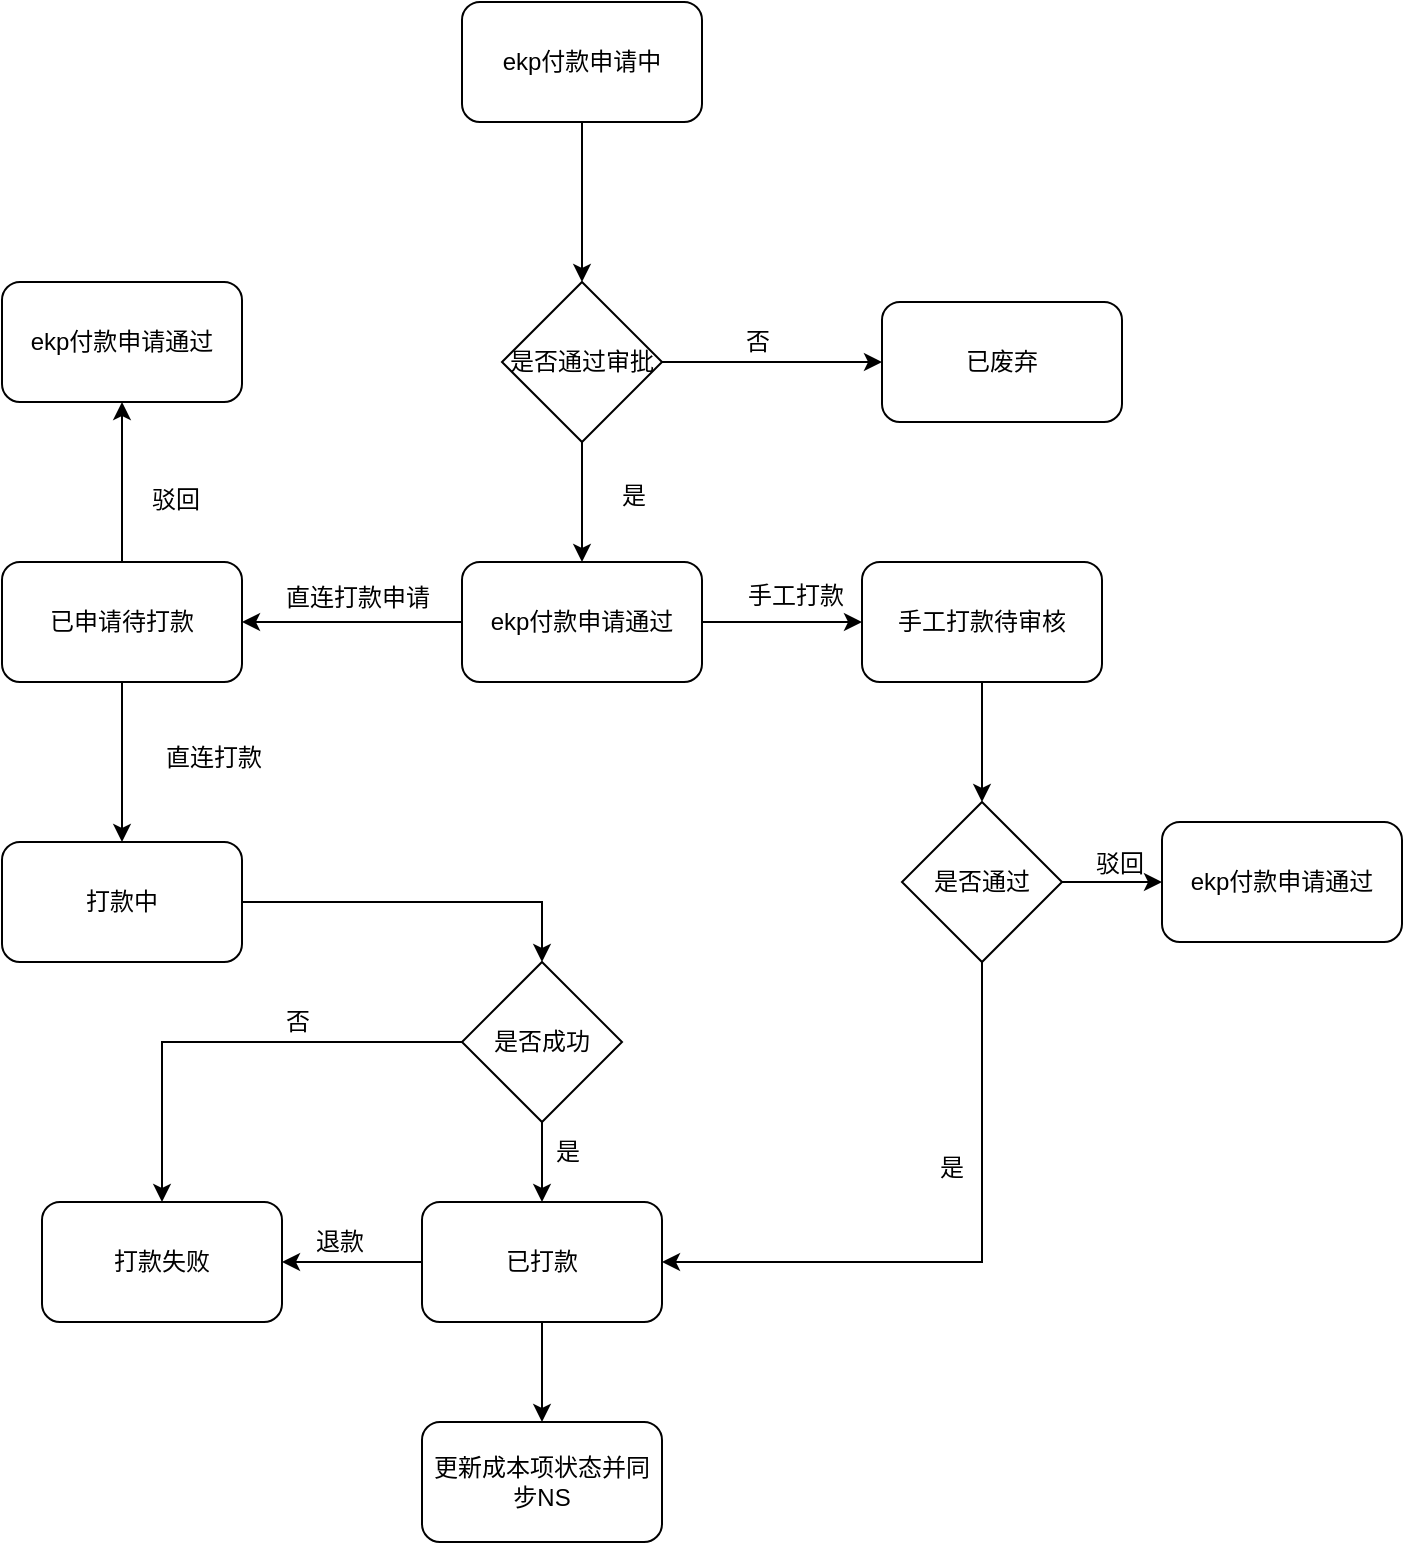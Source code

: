 <mxfile version="10.8.2" type="github"><diagram id="2F4iaKzYAWlz11B2rAur" name="第 1 页"><mxGraphModel dx="1339" dy="784" grid="1" gridSize="10" guides="1" tooltips="1" connect="1" arrows="1" fold="1" page="1" pageScale="1" pageWidth="850" pageHeight="2300" math="0" shadow="0"><root><mxCell id="0"/><mxCell id="1" parent="0"/><mxCell id="58ZkgZauLscA_k6v3U8R-3" style="edgeStyle=orthogonalEdgeStyle;rounded=0;orthogonalLoop=1;jettySize=auto;html=1;exitX=0.5;exitY=1;exitDx=0;exitDy=0;" edge="1" parent="1" source="58ZkgZauLscA_k6v3U8R-1" target="58ZkgZauLscA_k6v3U8R-2"><mxGeometry relative="1" as="geometry"/></mxCell><mxCell id="58ZkgZauLscA_k6v3U8R-1" value="ekp付款申请中" style="rounded=1;whiteSpace=wrap;html=1;" vertex="1" parent="1"><mxGeometry x="360" y="60" width="120" height="60" as="geometry"/></mxCell><mxCell id="58ZkgZauLscA_k6v3U8R-5" style="edgeStyle=orthogonalEdgeStyle;rounded=0;orthogonalLoop=1;jettySize=auto;html=1;exitX=1;exitY=0.5;exitDx=0;exitDy=0;" edge="1" parent="1" source="58ZkgZauLscA_k6v3U8R-2" target="58ZkgZauLscA_k6v3U8R-4"><mxGeometry relative="1" as="geometry"/></mxCell><mxCell id="58ZkgZauLscA_k6v3U8R-8" style="edgeStyle=orthogonalEdgeStyle;rounded=0;orthogonalLoop=1;jettySize=auto;html=1;exitX=0.5;exitY=1;exitDx=0;exitDy=0;entryX=0.5;entryY=0;entryDx=0;entryDy=0;" edge="1" parent="1" source="58ZkgZauLscA_k6v3U8R-2" target="58ZkgZauLscA_k6v3U8R-7"><mxGeometry relative="1" as="geometry"/></mxCell><mxCell id="58ZkgZauLscA_k6v3U8R-2" value="是否通过审批" style="rhombus;whiteSpace=wrap;html=1;" vertex="1" parent="1"><mxGeometry x="380" y="200" width="80" height="80" as="geometry"/></mxCell><mxCell id="58ZkgZauLscA_k6v3U8R-4" value="已废弃" style="rounded=1;whiteSpace=wrap;html=1;" vertex="1" parent="1"><mxGeometry x="570" y="210" width="120" height="60" as="geometry"/></mxCell><mxCell id="58ZkgZauLscA_k6v3U8R-12" value="" style="edgeStyle=orthogonalEdgeStyle;rounded=0;orthogonalLoop=1;jettySize=auto;html=1;" edge="1" parent="1" source="58ZkgZauLscA_k6v3U8R-7" target="58ZkgZauLscA_k6v3U8R-11"><mxGeometry relative="1" as="geometry"/></mxCell><mxCell id="58ZkgZauLscA_k6v3U8R-20" value="" style="edgeStyle=orthogonalEdgeStyle;rounded=0;orthogonalLoop=1;jettySize=auto;html=1;" edge="1" parent="1" source="58ZkgZauLscA_k6v3U8R-7" target="58ZkgZauLscA_k6v3U8R-19"><mxGeometry relative="1" as="geometry"/></mxCell><mxCell id="58ZkgZauLscA_k6v3U8R-7" value="ekp付款申请通过" style="rounded=1;whiteSpace=wrap;html=1;" vertex="1" parent="1"><mxGeometry x="360" y="340" width="120" height="60" as="geometry"/></mxCell><mxCell id="58ZkgZauLscA_k6v3U8R-25" value="" style="edgeStyle=orthogonalEdgeStyle;rounded=0;orthogonalLoop=1;jettySize=auto;html=1;" edge="1" parent="1" source="58ZkgZauLscA_k6v3U8R-19" target="58ZkgZauLscA_k6v3U8R-24"><mxGeometry relative="1" as="geometry"/></mxCell><mxCell id="58ZkgZauLscA_k6v3U8R-46" style="edgeStyle=orthogonalEdgeStyle;rounded=0;orthogonalLoop=1;jettySize=auto;html=1;exitX=0.5;exitY=0;exitDx=0;exitDy=0;entryX=0.5;entryY=1;entryDx=0;entryDy=0;" edge="1" parent="1" source="58ZkgZauLscA_k6v3U8R-19" target="58ZkgZauLscA_k6v3U8R-45"><mxGeometry relative="1" as="geometry"/></mxCell><mxCell id="58ZkgZauLscA_k6v3U8R-19" value="已申请待打款" style="rounded=1;whiteSpace=wrap;html=1;" vertex="1" parent="1"><mxGeometry x="130" y="340" width="120" height="60" as="geometry"/></mxCell><mxCell id="58ZkgZauLscA_k6v3U8R-40" style="edgeStyle=orthogonalEdgeStyle;rounded=0;orthogonalLoop=1;jettySize=auto;html=1;exitX=1;exitY=0.5;exitDx=0;exitDy=0;entryX=0.5;entryY=0;entryDx=0;entryDy=0;" edge="1" parent="1" source="58ZkgZauLscA_k6v3U8R-24" target="58ZkgZauLscA_k6v3U8R-27"><mxGeometry relative="1" as="geometry"/></mxCell><mxCell id="58ZkgZauLscA_k6v3U8R-24" value="打款中" style="rounded=1;whiteSpace=wrap;html=1;" vertex="1" parent="1"><mxGeometry x="130" y="480" width="120" height="60" as="geometry"/></mxCell><mxCell id="58ZkgZauLscA_k6v3U8R-15" style="edgeStyle=orthogonalEdgeStyle;rounded=0;orthogonalLoop=1;jettySize=auto;html=1;exitX=0.5;exitY=1;exitDx=0;exitDy=0;entryX=0.5;entryY=0;entryDx=0;entryDy=0;" edge="1" parent="1" source="58ZkgZauLscA_k6v3U8R-11" target="58ZkgZauLscA_k6v3U8R-14"><mxGeometry relative="1" as="geometry"/></mxCell><mxCell id="58ZkgZauLscA_k6v3U8R-11" value="手工打款待审核" style="rounded=1;whiteSpace=wrap;html=1;" vertex="1" parent="1"><mxGeometry x="560" y="340" width="120" height="60" as="geometry"/></mxCell><mxCell id="58ZkgZauLscA_k6v3U8R-9" value="是" style="text;html=1;resizable=0;points=[];autosize=1;align=left;verticalAlign=top;spacingTop=-4;" vertex="1" parent="1"><mxGeometry x="438" y="297" width="30" height="20" as="geometry"/></mxCell><mxCell id="58ZkgZauLscA_k6v3U8R-10" value="否" style="text;html=1;resizable=0;points=[];autosize=1;align=left;verticalAlign=top;spacingTop=-4;" vertex="1" parent="1"><mxGeometry x="500" y="220" width="30" height="20" as="geometry"/></mxCell><mxCell id="58ZkgZauLscA_k6v3U8R-13" value="手工打款" style="text;html=1;resizable=0;points=[];autosize=1;align=left;verticalAlign=top;spacingTop=-4;" vertex="1" parent="1"><mxGeometry x="501" y="347" width="60" height="20" as="geometry"/></mxCell><mxCell id="58ZkgZauLscA_k6v3U8R-17" style="edgeStyle=orthogonalEdgeStyle;rounded=0;orthogonalLoop=1;jettySize=auto;html=1;exitX=1;exitY=0.5;exitDx=0;exitDy=0;entryX=0;entryY=0.5;entryDx=0;entryDy=0;" edge="1" parent="1" source="58ZkgZauLscA_k6v3U8R-14" target="58ZkgZauLscA_k6v3U8R-16"><mxGeometry relative="1" as="geometry"/></mxCell><mxCell id="58ZkgZauLscA_k6v3U8R-43" style="edgeStyle=orthogonalEdgeStyle;rounded=0;orthogonalLoop=1;jettySize=auto;html=1;exitX=0.5;exitY=1;exitDx=0;exitDy=0;entryX=1;entryY=0.5;entryDx=0;entryDy=0;" edge="1" parent="1" source="58ZkgZauLscA_k6v3U8R-14" target="58ZkgZauLscA_k6v3U8R-30"><mxGeometry relative="1" as="geometry"/></mxCell><mxCell id="58ZkgZauLscA_k6v3U8R-14" value="是否通过" style="rhombus;whiteSpace=wrap;html=1;" vertex="1" parent="1"><mxGeometry x="580" y="460" width="80" height="80" as="geometry"/></mxCell><mxCell id="58ZkgZauLscA_k6v3U8R-31" style="edgeStyle=orthogonalEdgeStyle;rounded=0;orthogonalLoop=1;jettySize=auto;html=1;exitX=0.5;exitY=1;exitDx=0;exitDy=0;entryX=0.5;entryY=0;entryDx=0;entryDy=0;" edge="1" parent="1" source="58ZkgZauLscA_k6v3U8R-27" target="58ZkgZauLscA_k6v3U8R-30"><mxGeometry relative="1" as="geometry"/></mxCell><mxCell id="58ZkgZauLscA_k6v3U8R-42" style="edgeStyle=orthogonalEdgeStyle;rounded=0;orthogonalLoop=1;jettySize=auto;html=1;exitX=0;exitY=0.5;exitDx=0;exitDy=0;entryX=0.5;entryY=0;entryDx=0;entryDy=0;" edge="1" parent="1" source="58ZkgZauLscA_k6v3U8R-27" target="58ZkgZauLscA_k6v3U8R-33"><mxGeometry relative="1" as="geometry"/></mxCell><mxCell id="58ZkgZauLscA_k6v3U8R-27" value="是否成功" style="rhombus;whiteSpace=wrap;html=1;" vertex="1" parent="1"><mxGeometry x="360" y="540" width="80" height="80" as="geometry"/></mxCell><mxCell id="58ZkgZauLscA_k6v3U8R-16" value="ekp付款申请通过" style="rounded=1;whiteSpace=wrap;html=1;" vertex="1" parent="1"><mxGeometry x="710" y="470" width="120" height="60" as="geometry"/></mxCell><mxCell id="58ZkgZauLscA_k6v3U8R-18" value="驳回" style="text;html=1;resizable=0;points=[];autosize=1;align=left;verticalAlign=top;spacingTop=-4;" vertex="1" parent="1"><mxGeometry x="675" y="481" width="40" height="20" as="geometry"/></mxCell><mxCell id="58ZkgZauLscA_k6v3U8R-21" value="直连打款申请" style="text;html=1;resizable=0;points=[];autosize=1;align=left;verticalAlign=top;spacingTop=-4;" vertex="1" parent="1"><mxGeometry x="270" y="348" width="90" height="20" as="geometry"/></mxCell><mxCell id="58ZkgZauLscA_k6v3U8R-26" value="&lt;span&gt;直连打款&lt;/span&gt;" style="text;html=1;resizable=0;points=[];autosize=1;align=left;verticalAlign=top;spacingTop=-4;" vertex="1" parent="1"><mxGeometry x="210" y="428" width="60" height="20" as="geometry"/></mxCell><mxCell id="58ZkgZauLscA_k6v3U8R-39" value="" style="edgeStyle=orthogonalEdgeStyle;rounded=0;orthogonalLoop=1;jettySize=auto;html=1;" edge="1" parent="1" source="58ZkgZauLscA_k6v3U8R-30" target="58ZkgZauLscA_k6v3U8R-38"><mxGeometry relative="1" as="geometry"/></mxCell><mxCell id="58ZkgZauLscA_k6v3U8R-41" style="edgeStyle=orthogonalEdgeStyle;rounded=0;orthogonalLoop=1;jettySize=auto;html=1;exitX=0;exitY=0.5;exitDx=0;exitDy=0;entryX=1;entryY=0.5;entryDx=0;entryDy=0;" edge="1" parent="1" source="58ZkgZauLscA_k6v3U8R-30" target="58ZkgZauLscA_k6v3U8R-33"><mxGeometry relative="1" as="geometry"/></mxCell><mxCell id="58ZkgZauLscA_k6v3U8R-30" value="已打款" style="rounded=1;whiteSpace=wrap;html=1;" vertex="1" parent="1"><mxGeometry x="340" y="660" width="120" height="60" as="geometry"/></mxCell><mxCell id="58ZkgZauLscA_k6v3U8R-38" value="更新成本项状态并同步NS" style="rounded=1;whiteSpace=wrap;html=1;" vertex="1" parent="1"><mxGeometry x="340" y="770" width="120" height="60" as="geometry"/></mxCell><mxCell id="58ZkgZauLscA_k6v3U8R-32" value="是" style="text;html=1;resizable=0;points=[];autosize=1;align=left;verticalAlign=top;spacingTop=-4;" vertex="1" parent="1"><mxGeometry x="405" y="625" width="30" height="20" as="geometry"/></mxCell><mxCell id="58ZkgZauLscA_k6v3U8R-33" value="打款失败" style="rounded=1;whiteSpace=wrap;html=1;" vertex="1" parent="1"><mxGeometry x="150" y="660" width="120" height="60" as="geometry"/></mxCell><mxCell id="58ZkgZauLscA_k6v3U8R-35" value="否" style="text;html=1;resizable=0;points=[];autosize=1;align=left;verticalAlign=top;spacingTop=-4;" vertex="1" parent="1"><mxGeometry x="270" y="560" width="30" height="20" as="geometry"/></mxCell><mxCell id="58ZkgZauLscA_k6v3U8R-37" value="退款" style="text;html=1;resizable=0;points=[];autosize=1;align=left;verticalAlign=top;spacingTop=-4;" vertex="1" parent="1"><mxGeometry x="285" y="670" width="40" height="20" as="geometry"/></mxCell><mxCell id="58ZkgZauLscA_k6v3U8R-44" value="是" style="text;html=1;resizable=0;points=[];autosize=1;align=left;verticalAlign=top;spacingTop=-4;" vertex="1" parent="1"><mxGeometry x="597" y="633" width="30" height="20" as="geometry"/></mxCell><mxCell id="58ZkgZauLscA_k6v3U8R-45" value="ekp付款申请通过" style="rounded=1;whiteSpace=wrap;html=1;" vertex="1" parent="1"><mxGeometry x="130" y="200" width="120" height="60" as="geometry"/></mxCell><mxCell id="58ZkgZauLscA_k6v3U8R-47" value="驳回" style="text;html=1;resizable=0;points=[];autosize=1;align=left;verticalAlign=top;spacingTop=-4;" vertex="1" parent="1"><mxGeometry x="203" y="299" width="40" height="20" as="geometry"/></mxCell></root></mxGraphModel></diagram></mxfile>